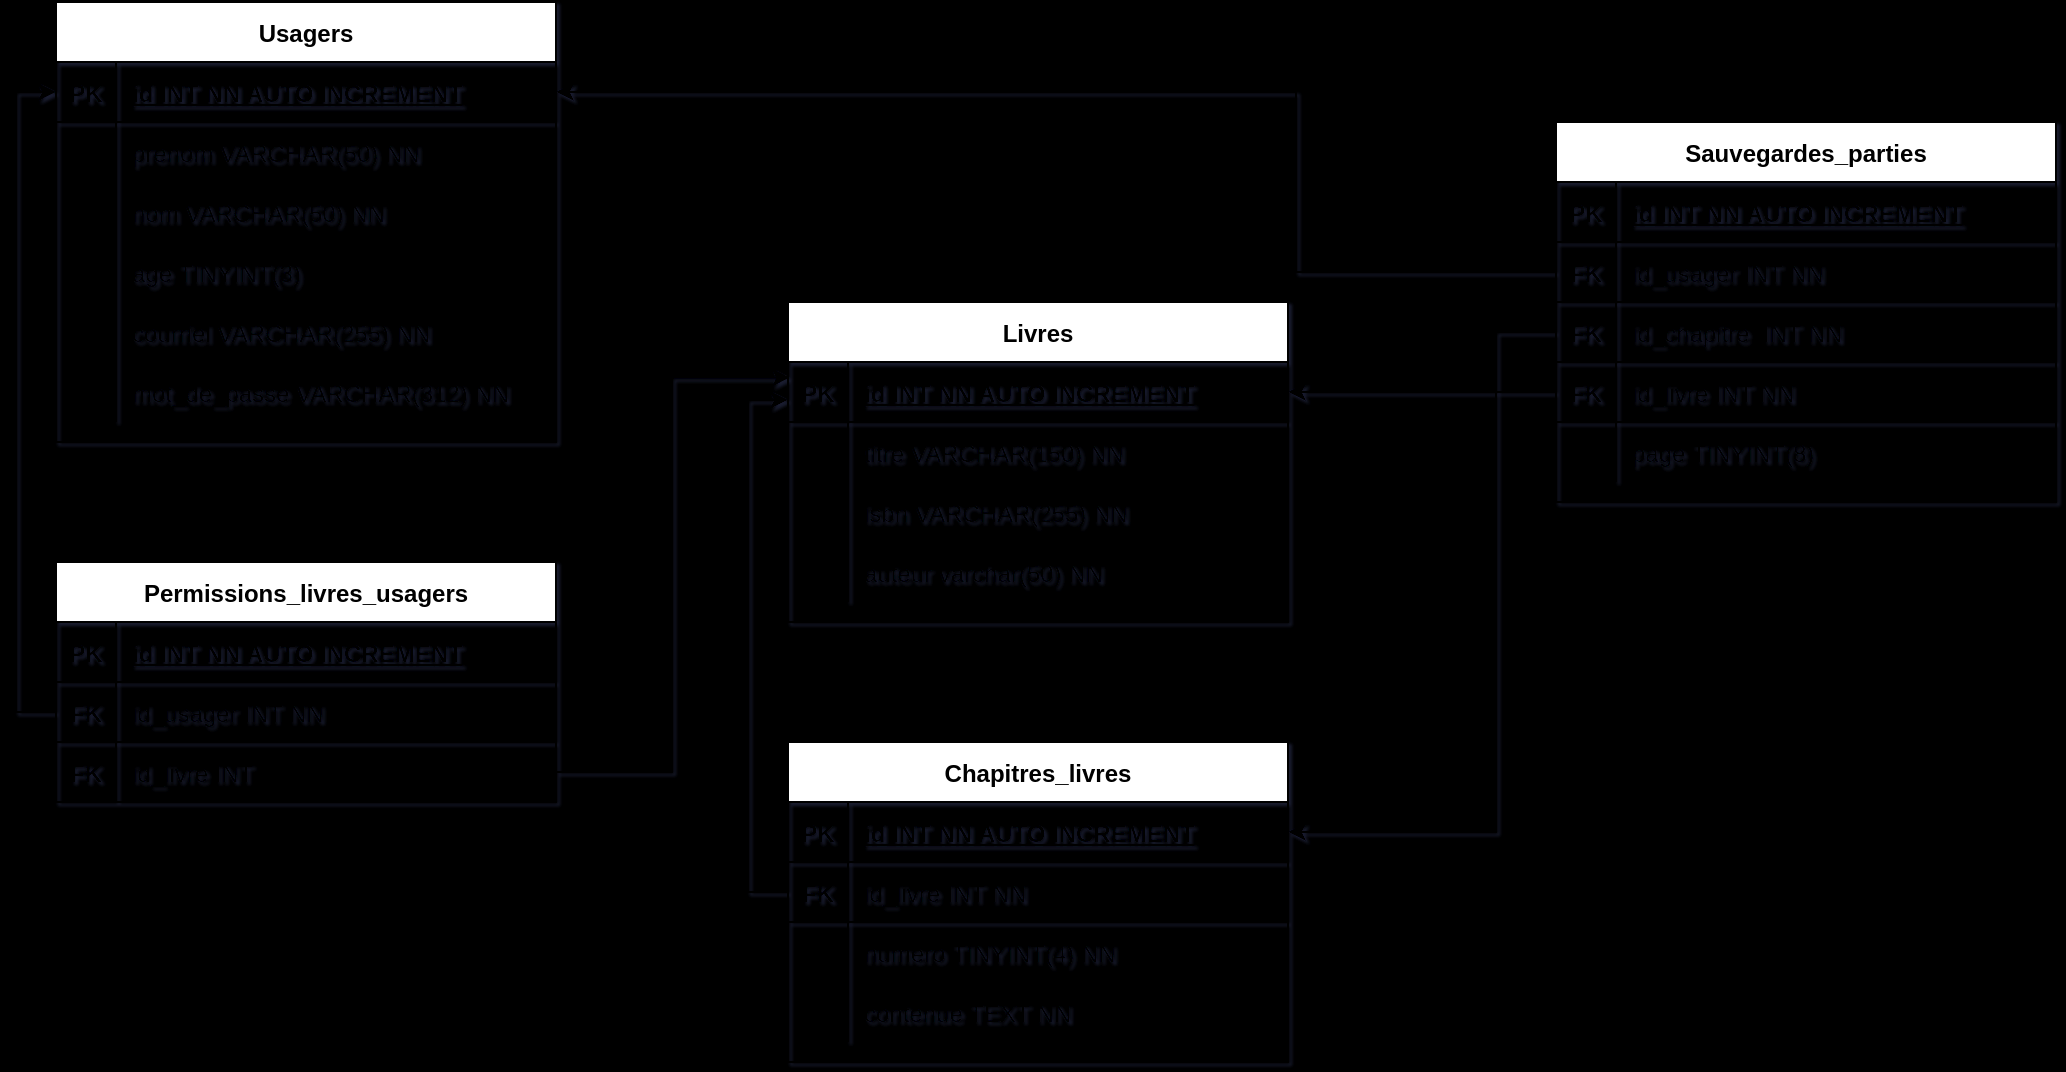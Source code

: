 <mxGraphModel dx="1003" dy="617" grid="0" gridSize="10" guides="1" tooltips="1" connect="1" arrows="1" fold="1" page="1" pageScale="1" pageWidth="1100" pageHeight="850" background="#000000" math="0" shadow="1">
  <root>
    <mxCell id="0" />
    <mxCell id="1" parent="0" />
    <mxCell id="B29HTKChRzMkVLrq_tk1-1" value="Usagers" style="shape=table;startSize=30;container=1;collapsible=1;childLayout=tableLayout;fixedRows=1;rowLines=0;fontStyle=1;align=center;resizeLast=1;" parent="1" vertex="1">
      <mxGeometry x="40" y="40" width="250" height="220" as="geometry" />
    </mxCell>
    <mxCell id="B29HTKChRzMkVLrq_tk1-2" value="" style="shape=partialRectangle;collapsible=0;dropTarget=0;pointerEvents=0;fillColor=none;top=0;left=0;bottom=1;right=0;points=[[0,0.5],[1,0.5]];portConstraint=eastwest;" parent="B29HTKChRzMkVLrq_tk1-1" vertex="1">
      <mxGeometry y="30" width="250" height="30" as="geometry" />
    </mxCell>
    <mxCell id="B29HTKChRzMkVLrq_tk1-3" value="PK" style="shape=partialRectangle;connectable=0;fillColor=none;top=0;left=0;bottom=0;right=0;fontStyle=1;overflow=hidden;" parent="B29HTKChRzMkVLrq_tk1-2" vertex="1">
      <mxGeometry width="30" height="30" as="geometry" />
    </mxCell>
    <mxCell id="B29HTKChRzMkVLrq_tk1-4" value="id INT NN AUTO INCREMENT" style="shape=partialRectangle;connectable=0;fillColor=none;top=0;left=0;bottom=0;right=0;align=left;spacingLeft=6;fontStyle=5;overflow=hidden;" parent="B29HTKChRzMkVLrq_tk1-2" vertex="1">
      <mxGeometry x="30" width="220" height="30" as="geometry" />
    </mxCell>
    <mxCell id="B29HTKChRzMkVLrq_tk1-5" value="" style="shape=partialRectangle;collapsible=0;dropTarget=0;pointerEvents=0;fillColor=none;top=0;left=0;bottom=0;right=0;points=[[0,0.5],[1,0.5]];portConstraint=eastwest;" parent="B29HTKChRzMkVLrq_tk1-1" vertex="1">
      <mxGeometry y="60" width="250" height="30" as="geometry" />
    </mxCell>
    <mxCell id="B29HTKChRzMkVLrq_tk1-6" value="" style="shape=partialRectangle;connectable=0;fillColor=none;top=0;left=0;bottom=0;right=0;editable=1;overflow=hidden;" parent="B29HTKChRzMkVLrq_tk1-5" vertex="1">
      <mxGeometry width="30" height="30" as="geometry" />
    </mxCell>
    <mxCell id="B29HTKChRzMkVLrq_tk1-7" value="prenom VARCHAR(50) NN" style="shape=partialRectangle;connectable=0;fillColor=none;top=0;left=0;bottom=0;right=0;align=left;spacingLeft=6;overflow=hidden;" parent="B29HTKChRzMkVLrq_tk1-5" vertex="1">
      <mxGeometry x="30" width="220" height="30" as="geometry" />
    </mxCell>
    <mxCell id="B29HTKChRzMkVLrq_tk1-8" value="" style="shape=partialRectangle;collapsible=0;dropTarget=0;pointerEvents=0;fillColor=none;top=0;left=0;bottom=0;right=0;points=[[0,0.5],[1,0.5]];portConstraint=eastwest;" parent="B29HTKChRzMkVLrq_tk1-1" vertex="1">
      <mxGeometry y="90" width="250" height="30" as="geometry" />
    </mxCell>
    <mxCell id="B29HTKChRzMkVLrq_tk1-9" value="" style="shape=partialRectangle;connectable=0;fillColor=none;top=0;left=0;bottom=0;right=0;editable=1;overflow=hidden;" parent="B29HTKChRzMkVLrq_tk1-8" vertex="1">
      <mxGeometry width="30" height="30" as="geometry" />
    </mxCell>
    <mxCell id="B29HTKChRzMkVLrq_tk1-10" value="nom VARCHAR(50) NN" style="shape=partialRectangle;connectable=0;fillColor=none;top=0;left=0;bottom=0;right=0;align=left;spacingLeft=6;overflow=hidden;" parent="B29HTKChRzMkVLrq_tk1-8" vertex="1">
      <mxGeometry x="30" width="220" height="30" as="geometry" />
    </mxCell>
    <mxCell id="B29HTKChRzMkVLrq_tk1-11" value="" style="shape=partialRectangle;collapsible=0;dropTarget=0;pointerEvents=0;fillColor=none;top=0;left=0;bottom=0;right=0;points=[[0,0.5],[1,0.5]];portConstraint=eastwest;" parent="B29HTKChRzMkVLrq_tk1-1" vertex="1">
      <mxGeometry y="120" width="250" height="30" as="geometry" />
    </mxCell>
    <mxCell id="B29HTKChRzMkVLrq_tk1-12" value="" style="shape=partialRectangle;connectable=0;fillColor=none;top=0;left=0;bottom=0;right=0;editable=1;overflow=hidden;" parent="B29HTKChRzMkVLrq_tk1-11" vertex="1">
      <mxGeometry width="30" height="30" as="geometry" />
    </mxCell>
    <mxCell id="B29HTKChRzMkVLrq_tk1-13" value="age TINYINT(3)" style="shape=partialRectangle;connectable=0;fillColor=none;top=0;left=0;bottom=0;right=0;align=left;spacingLeft=6;overflow=hidden;" parent="B29HTKChRzMkVLrq_tk1-11" vertex="1">
      <mxGeometry x="30" width="220" height="30" as="geometry" />
    </mxCell>
    <mxCell id="B29HTKChRzMkVLrq_tk1-42" value="" style="shape=partialRectangle;collapsible=0;dropTarget=0;pointerEvents=0;fillColor=none;top=0;left=0;bottom=0;right=0;points=[[0,0.5],[1,0.5]];portConstraint=eastwest;" parent="B29HTKChRzMkVLrq_tk1-1" vertex="1">
      <mxGeometry y="150" width="250" height="30" as="geometry" />
    </mxCell>
    <mxCell id="B29HTKChRzMkVLrq_tk1-43" value="" style="shape=partialRectangle;connectable=0;fillColor=none;top=0;left=0;bottom=0;right=0;editable=1;overflow=hidden;" parent="B29HTKChRzMkVLrq_tk1-42" vertex="1">
      <mxGeometry width="30" height="30" as="geometry" />
    </mxCell>
    <mxCell id="B29HTKChRzMkVLrq_tk1-44" value="courriel VARCHAR(255) NN" style="shape=partialRectangle;connectable=0;fillColor=none;top=0;left=0;bottom=0;right=0;align=left;spacingLeft=6;overflow=hidden;" parent="B29HTKChRzMkVLrq_tk1-42" vertex="1">
      <mxGeometry x="30" width="220" height="30" as="geometry" />
    </mxCell>
    <mxCell id="B29HTKChRzMkVLrq_tk1-45" value="" style="shape=partialRectangle;collapsible=0;dropTarget=0;pointerEvents=0;fillColor=none;top=0;left=0;bottom=0;right=0;points=[[0,0.5],[1,0.5]];portConstraint=eastwest;" parent="B29HTKChRzMkVLrq_tk1-1" vertex="1">
      <mxGeometry y="180" width="250" height="30" as="geometry" />
    </mxCell>
    <mxCell id="B29HTKChRzMkVLrq_tk1-46" value="" style="shape=partialRectangle;connectable=0;fillColor=none;top=0;left=0;bottom=0;right=0;editable=1;overflow=hidden;" parent="B29HTKChRzMkVLrq_tk1-45" vertex="1">
      <mxGeometry width="30" height="30" as="geometry" />
    </mxCell>
    <mxCell id="B29HTKChRzMkVLrq_tk1-47" value="mot_de_passe VARCHAR(312) NN" style="shape=partialRectangle;connectable=0;fillColor=none;top=0;left=0;bottom=0;right=0;align=left;spacingLeft=6;overflow=hidden;" parent="B29HTKChRzMkVLrq_tk1-45" vertex="1">
      <mxGeometry x="30" width="220" height="30" as="geometry" />
    </mxCell>
    <mxCell id="B29HTKChRzMkVLrq_tk1-48" value="Permissions_livres_usagers" style="shape=table;startSize=30;container=1;collapsible=1;childLayout=tableLayout;fixedRows=1;rowLines=0;fontStyle=1;align=center;resizeLast=1;" parent="1" vertex="1">
      <mxGeometry x="40" y="320" width="250" height="120" as="geometry" />
    </mxCell>
    <mxCell id="B29HTKChRzMkVLrq_tk1-49" value="" style="shape=partialRectangle;collapsible=0;dropTarget=0;pointerEvents=0;fillColor=none;top=0;left=0;bottom=1;right=0;points=[[0,0.5],[1,0.5]];portConstraint=eastwest;" parent="B29HTKChRzMkVLrq_tk1-48" vertex="1">
      <mxGeometry y="30" width="250" height="30" as="geometry" />
    </mxCell>
    <mxCell id="B29HTKChRzMkVLrq_tk1-50" value="PK" style="shape=partialRectangle;connectable=0;fillColor=none;top=0;left=0;bottom=0;right=0;fontStyle=1;overflow=hidden;" parent="B29HTKChRzMkVLrq_tk1-49" vertex="1">
      <mxGeometry width="30" height="30" as="geometry" />
    </mxCell>
    <mxCell id="B29HTKChRzMkVLrq_tk1-51" value="id INT NN AUTO INCREMENT" style="shape=partialRectangle;connectable=0;fillColor=none;top=0;left=0;bottom=0;right=0;align=left;spacingLeft=6;fontStyle=5;overflow=hidden;" parent="B29HTKChRzMkVLrq_tk1-49" vertex="1">
      <mxGeometry x="30" width="220" height="30" as="geometry" />
    </mxCell>
    <mxCell id="B29HTKChRzMkVLrq_tk1-67" value="" style="shape=partialRectangle;collapsible=0;dropTarget=0;pointerEvents=0;fillColor=none;top=0;left=0;bottom=1;right=0;points=[[0,0.5],[1,0.5]];portConstraint=eastwest;" parent="B29HTKChRzMkVLrq_tk1-48" vertex="1">
      <mxGeometry y="60" width="250" height="30" as="geometry" />
    </mxCell>
    <mxCell id="B29HTKChRzMkVLrq_tk1-68" value="FK" style="shape=partialRectangle;connectable=0;fillColor=none;top=0;left=0;bottom=0;right=0;fontStyle=1;overflow=hidden;" parent="B29HTKChRzMkVLrq_tk1-67" vertex="1">
      <mxGeometry width="30" height="30" as="geometry" />
    </mxCell>
    <mxCell id="B29HTKChRzMkVLrq_tk1-69" value="id_usager INT NN" style="shape=partialRectangle;connectable=0;fillColor=none;top=0;left=0;bottom=0;right=0;align=left;spacingLeft=6;fontStyle=0;overflow=hidden;" parent="B29HTKChRzMkVLrq_tk1-67" vertex="1">
      <mxGeometry x="30" width="220" height="30" as="geometry" />
    </mxCell>
    <mxCell id="B29HTKChRzMkVLrq_tk1-70" value="" style="shape=partialRectangle;collapsible=0;dropTarget=0;pointerEvents=0;fillColor=none;top=0;left=0;bottom=1;right=0;points=[[0,0.5],[1,0.5]];portConstraint=eastwest;" parent="B29HTKChRzMkVLrq_tk1-48" vertex="1">
      <mxGeometry y="90" width="250" height="30" as="geometry" />
    </mxCell>
    <mxCell id="B29HTKChRzMkVLrq_tk1-71" value="FK" style="shape=partialRectangle;connectable=0;fillColor=none;top=0;left=0;bottom=0;right=0;fontStyle=1;overflow=hidden;" parent="B29HTKChRzMkVLrq_tk1-70" vertex="1">
      <mxGeometry width="30" height="30" as="geometry" />
    </mxCell>
    <mxCell id="B29HTKChRzMkVLrq_tk1-72" value="id_livre INT" style="shape=partialRectangle;connectable=0;fillColor=none;top=0;left=0;bottom=0;right=0;align=left;spacingLeft=6;fontStyle=0;overflow=hidden;" parent="B29HTKChRzMkVLrq_tk1-70" vertex="1">
      <mxGeometry x="30" width="220" height="30" as="geometry" />
    </mxCell>
    <mxCell id="B29HTKChRzMkVLrq_tk1-87" value="Livres" style="shape=table;startSize=30;container=1;collapsible=1;childLayout=tableLayout;fixedRows=1;rowLines=0;fontStyle=1;align=center;resizeLast=1;" parent="1" vertex="1">
      <mxGeometry x="406" y="190" width="250" height="160" as="geometry" />
    </mxCell>
    <mxCell id="B29HTKChRzMkVLrq_tk1-88" value="" style="shape=partialRectangle;collapsible=0;dropTarget=0;pointerEvents=0;fillColor=none;top=0;left=0;bottom=1;right=0;points=[[0,0.5],[1,0.5]];portConstraint=eastwest;" parent="B29HTKChRzMkVLrq_tk1-87" vertex="1">
      <mxGeometry y="30" width="250" height="30" as="geometry" />
    </mxCell>
    <mxCell id="B29HTKChRzMkVLrq_tk1-89" value="PK" style="shape=partialRectangle;connectable=0;fillColor=none;top=0;left=0;bottom=0;right=0;fontStyle=1;overflow=hidden;" parent="B29HTKChRzMkVLrq_tk1-88" vertex="1">
      <mxGeometry width="30" height="30" as="geometry" />
    </mxCell>
    <mxCell id="B29HTKChRzMkVLrq_tk1-90" value="id INT NN AUTO INCREMENT" style="shape=partialRectangle;connectable=0;fillColor=none;top=0;left=0;bottom=0;right=0;align=left;spacingLeft=6;fontStyle=5;overflow=hidden;" parent="B29HTKChRzMkVLrq_tk1-88" vertex="1">
      <mxGeometry x="30" width="220" height="30" as="geometry" />
    </mxCell>
    <mxCell id="B29HTKChRzMkVLrq_tk1-91" value="" style="shape=partialRectangle;collapsible=0;dropTarget=0;pointerEvents=0;fillColor=none;top=0;left=0;bottom=0;right=0;points=[[0,0.5],[1,0.5]];portConstraint=eastwest;" parent="B29HTKChRzMkVLrq_tk1-87" vertex="1">
      <mxGeometry y="60" width="250" height="30" as="geometry" />
    </mxCell>
    <mxCell id="B29HTKChRzMkVLrq_tk1-92" value="" style="shape=partialRectangle;connectable=0;fillColor=none;top=0;left=0;bottom=0;right=0;editable=1;overflow=hidden;" parent="B29HTKChRzMkVLrq_tk1-91" vertex="1">
      <mxGeometry width="30" height="30" as="geometry" />
    </mxCell>
    <mxCell id="B29HTKChRzMkVLrq_tk1-93" value="titre VARCHAR(150) NN" style="shape=partialRectangle;connectable=0;fillColor=none;top=0;left=0;bottom=0;right=0;align=left;spacingLeft=6;overflow=hidden;" parent="B29HTKChRzMkVLrq_tk1-91" vertex="1">
      <mxGeometry x="30" width="220" height="30" as="geometry" />
    </mxCell>
    <mxCell id="B29HTKChRzMkVLrq_tk1-94" value="" style="shape=partialRectangle;collapsible=0;dropTarget=0;pointerEvents=0;fillColor=none;top=0;left=0;bottom=0;right=0;points=[[0,0.5],[1,0.5]];portConstraint=eastwest;" parent="B29HTKChRzMkVLrq_tk1-87" vertex="1">
      <mxGeometry y="90" width="250" height="30" as="geometry" />
    </mxCell>
    <mxCell id="B29HTKChRzMkVLrq_tk1-95" value="" style="shape=partialRectangle;connectable=0;fillColor=none;top=0;left=0;bottom=0;right=0;editable=1;overflow=hidden;" parent="B29HTKChRzMkVLrq_tk1-94" vertex="1">
      <mxGeometry width="30" height="30" as="geometry" />
    </mxCell>
    <mxCell id="B29HTKChRzMkVLrq_tk1-96" value="isbn VARCHAR(255) NN" style="shape=partialRectangle;connectable=0;fillColor=none;top=0;left=0;bottom=0;right=0;align=left;spacingLeft=6;overflow=hidden;" parent="B29HTKChRzMkVLrq_tk1-94" vertex="1">
      <mxGeometry x="30" width="220" height="30" as="geometry" />
    </mxCell>
    <mxCell id="B29HTKChRzMkVLrq_tk1-97" value="" style="shape=partialRectangle;collapsible=0;dropTarget=0;pointerEvents=0;fillColor=none;top=0;left=0;bottom=0;right=0;points=[[0,0.5],[1,0.5]];portConstraint=eastwest;" parent="B29HTKChRzMkVLrq_tk1-87" vertex="1">
      <mxGeometry y="120" width="250" height="30" as="geometry" />
    </mxCell>
    <mxCell id="B29HTKChRzMkVLrq_tk1-98" value="" style="shape=partialRectangle;connectable=0;fillColor=none;top=0;left=0;bottom=0;right=0;editable=1;overflow=hidden;" parent="B29HTKChRzMkVLrq_tk1-97" vertex="1">
      <mxGeometry width="30" height="30" as="geometry" />
    </mxCell>
    <mxCell id="B29HTKChRzMkVLrq_tk1-99" value="auteur varchar(50) NN" style="shape=partialRectangle;connectable=0;fillColor=none;top=0;left=0;bottom=0;right=0;align=left;spacingLeft=6;overflow=hidden;" parent="B29HTKChRzMkVLrq_tk1-97" vertex="1">
      <mxGeometry x="30" width="220" height="30" as="geometry" />
    </mxCell>
    <mxCell id="B29HTKChRzMkVLrq_tk1-106" value="Chapitres_livres" style="shape=table;startSize=30;container=1;collapsible=1;childLayout=tableLayout;fixedRows=1;rowLines=0;fontStyle=1;align=center;resizeLast=1;" parent="1" vertex="1">
      <mxGeometry x="406" y="410" width="250" height="160" as="geometry" />
    </mxCell>
    <mxCell id="B29HTKChRzMkVLrq_tk1-107" value="" style="shape=partialRectangle;collapsible=0;dropTarget=0;pointerEvents=0;fillColor=none;top=0;left=0;bottom=1;right=0;points=[[0,0.5],[1,0.5]];portConstraint=eastwest;" parent="B29HTKChRzMkVLrq_tk1-106" vertex="1">
      <mxGeometry y="30" width="250" height="30" as="geometry" />
    </mxCell>
    <mxCell id="B29HTKChRzMkVLrq_tk1-108" value="PK" style="shape=partialRectangle;connectable=0;fillColor=none;top=0;left=0;bottom=0;right=0;fontStyle=1;overflow=hidden;" parent="B29HTKChRzMkVLrq_tk1-107" vertex="1">
      <mxGeometry width="30" height="30" as="geometry" />
    </mxCell>
    <mxCell id="B29HTKChRzMkVLrq_tk1-109" value="id INT NN AUTO INCREMENT" style="shape=partialRectangle;connectable=0;fillColor=none;top=0;left=0;bottom=0;right=0;align=left;spacingLeft=6;fontStyle=5;overflow=hidden;" parent="B29HTKChRzMkVLrq_tk1-107" vertex="1">
      <mxGeometry x="30" width="220" height="30" as="geometry" />
    </mxCell>
    <mxCell id="B29HTKChRzMkVLrq_tk1-119" value="" style="shape=partialRectangle;collapsible=0;dropTarget=0;pointerEvents=0;fillColor=none;top=0;left=0;bottom=1;right=0;points=[[0,0.5],[1,0.5]];portConstraint=eastwest;" parent="B29HTKChRzMkVLrq_tk1-106" vertex="1">
      <mxGeometry y="60" width="250" height="30" as="geometry" />
    </mxCell>
    <mxCell id="B29HTKChRzMkVLrq_tk1-120" value="FK" style="shape=partialRectangle;connectable=0;fillColor=none;top=0;left=0;bottom=0;right=0;fontStyle=1;overflow=hidden;" parent="B29HTKChRzMkVLrq_tk1-119" vertex="1">
      <mxGeometry width="30" height="30" as="geometry" />
    </mxCell>
    <mxCell id="B29HTKChRzMkVLrq_tk1-121" value="id_livre INT NN" style="shape=partialRectangle;connectable=0;fillColor=none;top=0;left=0;bottom=0;right=0;align=left;spacingLeft=6;fontStyle=0;overflow=hidden;" parent="B29HTKChRzMkVLrq_tk1-119" vertex="1">
      <mxGeometry x="30" width="220" height="30" as="geometry" />
    </mxCell>
    <mxCell id="B29HTKChRzMkVLrq_tk1-110" value="" style="shape=partialRectangle;collapsible=0;dropTarget=0;pointerEvents=0;fillColor=none;top=0;left=0;bottom=0;right=0;points=[[0,0.5],[1,0.5]];portConstraint=eastwest;" parent="B29HTKChRzMkVLrq_tk1-106" vertex="1">
      <mxGeometry y="90" width="250" height="30" as="geometry" />
    </mxCell>
    <mxCell id="B29HTKChRzMkVLrq_tk1-111" value="" style="shape=partialRectangle;connectable=0;fillColor=none;top=0;left=0;bottom=0;right=0;editable=1;overflow=hidden;" parent="B29HTKChRzMkVLrq_tk1-110" vertex="1">
      <mxGeometry width="30" height="30" as="geometry" />
    </mxCell>
    <mxCell id="B29HTKChRzMkVLrq_tk1-112" value="numero TINYINT(4) NN" style="shape=partialRectangle;connectable=0;fillColor=none;top=0;left=0;bottom=0;right=0;align=left;spacingLeft=6;overflow=hidden;" parent="B29HTKChRzMkVLrq_tk1-110" vertex="1">
      <mxGeometry x="30" width="220" height="30" as="geometry" />
    </mxCell>
    <mxCell id="B29HTKChRzMkVLrq_tk1-122" value="" style="shape=partialRectangle;collapsible=0;dropTarget=0;pointerEvents=0;fillColor=none;top=0;left=0;bottom=0;right=0;points=[[0,0.5],[1,0.5]];portConstraint=eastwest;" parent="B29HTKChRzMkVLrq_tk1-106" vertex="1">
      <mxGeometry y="120" width="250" height="30" as="geometry" />
    </mxCell>
    <mxCell id="B29HTKChRzMkVLrq_tk1-123" value="" style="shape=partialRectangle;connectable=0;fillColor=none;top=0;left=0;bottom=0;right=0;editable=1;overflow=hidden;" parent="B29HTKChRzMkVLrq_tk1-122" vertex="1">
      <mxGeometry width="30" height="30" as="geometry" />
    </mxCell>
    <mxCell id="B29HTKChRzMkVLrq_tk1-124" value="contenue TEXT NN" style="shape=partialRectangle;connectable=0;fillColor=none;top=0;left=0;bottom=0;right=0;align=left;spacingLeft=6;overflow=hidden;" parent="B29HTKChRzMkVLrq_tk1-122" vertex="1">
      <mxGeometry x="30" width="220" height="30" as="geometry" />
    </mxCell>
    <mxCell id="B29HTKChRzMkVLrq_tk1-125" value="Sauvegardes_parties" style="shape=table;startSize=30;container=1;collapsible=1;childLayout=tableLayout;fixedRows=1;rowLines=0;fontStyle=1;align=center;resizeLast=1;" parent="1" vertex="1">
      <mxGeometry x="790" y="100" width="250" height="190" as="geometry" />
    </mxCell>
    <mxCell id="B29HTKChRzMkVLrq_tk1-126" value="" style="shape=partialRectangle;collapsible=0;dropTarget=0;pointerEvents=0;fillColor=none;top=0;left=0;bottom=1;right=0;points=[[0,0.5],[1,0.5]];portConstraint=eastwest;" parent="B29HTKChRzMkVLrq_tk1-125" vertex="1">
      <mxGeometry y="30" width="250" height="30" as="geometry" />
    </mxCell>
    <mxCell id="B29HTKChRzMkVLrq_tk1-127" value="PK" style="shape=partialRectangle;connectable=0;fillColor=none;top=0;left=0;bottom=0;right=0;fontStyle=1;overflow=hidden;" parent="B29HTKChRzMkVLrq_tk1-126" vertex="1">
      <mxGeometry width="30" height="30" as="geometry" />
    </mxCell>
    <mxCell id="B29HTKChRzMkVLrq_tk1-128" value="id INT NN AUTO INCREMENT" style="shape=partialRectangle;connectable=0;fillColor=none;top=0;left=0;bottom=0;right=0;align=left;spacingLeft=6;fontStyle=5;overflow=hidden;" parent="B29HTKChRzMkVLrq_tk1-126" vertex="1">
      <mxGeometry x="30" width="220" height="30" as="geometry" />
    </mxCell>
    <mxCell id="B29HTKChRzMkVLrq_tk1-129" value="" style="shape=partialRectangle;collapsible=0;dropTarget=0;pointerEvents=0;fillColor=none;top=0;left=0;bottom=1;right=0;points=[[0,0.5],[1,0.5]];portConstraint=eastwest;" parent="B29HTKChRzMkVLrq_tk1-125" vertex="1">
      <mxGeometry y="60" width="250" height="30" as="geometry" />
    </mxCell>
    <mxCell id="B29HTKChRzMkVLrq_tk1-130" value="FK" style="shape=partialRectangle;connectable=0;fillColor=none;top=0;left=0;bottom=0;right=0;fontStyle=1;overflow=hidden;" parent="B29HTKChRzMkVLrq_tk1-129" vertex="1">
      <mxGeometry width="30" height="30" as="geometry" />
    </mxCell>
    <mxCell id="B29HTKChRzMkVLrq_tk1-131" value="id_usager INT NN" style="shape=partialRectangle;connectable=0;fillColor=none;top=0;left=0;bottom=0;right=0;align=left;spacingLeft=6;fontStyle=0;overflow=hidden;" parent="B29HTKChRzMkVLrq_tk1-129" vertex="1">
      <mxGeometry x="30" width="220" height="30" as="geometry" />
    </mxCell>
    <mxCell id="B29HTKChRzMkVLrq_tk1-138" value="" style="shape=partialRectangle;collapsible=0;dropTarget=0;pointerEvents=0;fillColor=none;top=0;left=0;bottom=1;right=0;points=[[0,0.5],[1,0.5]];portConstraint=eastwest;" parent="B29HTKChRzMkVLrq_tk1-125" vertex="1">
      <mxGeometry y="90" width="250" height="30" as="geometry" />
    </mxCell>
    <mxCell id="B29HTKChRzMkVLrq_tk1-139" value="FK" style="shape=partialRectangle;connectable=0;fillColor=none;top=0;left=0;bottom=0;right=0;fontStyle=1;overflow=hidden;" parent="B29HTKChRzMkVLrq_tk1-138" vertex="1">
      <mxGeometry width="30" height="30" as="geometry" />
    </mxCell>
    <mxCell id="B29HTKChRzMkVLrq_tk1-140" value="id_chapitre  INT NN" style="shape=partialRectangle;connectable=0;fillColor=none;top=0;left=0;bottom=0;right=0;align=left;spacingLeft=6;fontStyle=0;overflow=hidden;" parent="B29HTKChRzMkVLrq_tk1-138" vertex="1">
      <mxGeometry x="30" width="220" height="30" as="geometry" />
    </mxCell>
    <mxCell id="B29HTKChRzMkVLrq_tk1-141" value="" style="shape=partialRectangle;collapsible=0;dropTarget=0;pointerEvents=0;fillColor=none;top=0;left=0;bottom=1;right=0;points=[[0,0.5],[1,0.5]];portConstraint=eastwest;" parent="B29HTKChRzMkVLrq_tk1-125" vertex="1">
      <mxGeometry y="120" width="250" height="30" as="geometry" />
    </mxCell>
    <mxCell id="B29HTKChRzMkVLrq_tk1-142" value="FK" style="shape=partialRectangle;connectable=0;fillColor=none;top=0;left=0;bottom=0;right=0;fontStyle=1;overflow=hidden;" parent="B29HTKChRzMkVLrq_tk1-141" vertex="1">
      <mxGeometry width="30" height="30" as="geometry" />
    </mxCell>
    <mxCell id="B29HTKChRzMkVLrq_tk1-143" value="id_livre INT NN" style="shape=partialRectangle;connectable=0;fillColor=none;top=0;left=0;bottom=0;right=0;align=left;spacingLeft=6;fontStyle=0;overflow=hidden;" parent="B29HTKChRzMkVLrq_tk1-141" vertex="1">
      <mxGeometry x="30" width="220" height="30" as="geometry" />
    </mxCell>
    <mxCell id="B29HTKChRzMkVLrq_tk1-132" value="" style="shape=partialRectangle;collapsible=0;dropTarget=0;pointerEvents=0;fillColor=none;top=0;left=0;bottom=0;right=0;points=[[0,0.5],[1,0.5]];portConstraint=eastwest;" parent="B29HTKChRzMkVLrq_tk1-125" vertex="1">
      <mxGeometry y="150" width="250" height="30" as="geometry" />
    </mxCell>
    <mxCell id="B29HTKChRzMkVLrq_tk1-133" value="" style="shape=partialRectangle;connectable=0;fillColor=none;top=0;left=0;bottom=0;right=0;editable=1;overflow=hidden;" parent="B29HTKChRzMkVLrq_tk1-132" vertex="1">
      <mxGeometry width="30" height="30" as="geometry" />
    </mxCell>
    <mxCell id="B29HTKChRzMkVLrq_tk1-134" value="page TINYINT(8)" style="shape=partialRectangle;connectable=0;fillColor=none;top=0;left=0;bottom=0;right=0;align=left;spacingLeft=6;overflow=hidden;" parent="B29HTKChRzMkVLrq_tk1-132" vertex="1">
      <mxGeometry x="30" width="220" height="30" as="geometry" />
    </mxCell>
    <mxCell id="B29HTKChRzMkVLrq_tk1-144" style="edgeStyle=orthogonalEdgeStyle;rounded=0;orthogonalLoop=1;jettySize=auto;html=1;entryX=1;entryY=0.5;entryDx=0;entryDy=0;" parent="1" source="B29HTKChRzMkVLrq_tk1-129" target="B29HTKChRzMkVLrq_tk1-2" edge="1">
      <mxGeometry relative="1" as="geometry">
        <Array as="points">
          <mxPoint x="660" y="175" />
          <mxPoint x="660" y="85" />
        </Array>
      </mxGeometry>
    </mxCell>
    <mxCell id="B29HTKChRzMkVLrq_tk1-146" style="edgeStyle=orthogonalEdgeStyle;rounded=0;orthogonalLoop=1;jettySize=auto;html=1;entryX=1;entryY=0.5;entryDx=0;entryDy=0;" parent="1" source="B29HTKChRzMkVLrq_tk1-138" target="B29HTKChRzMkVLrq_tk1-107" edge="1">
      <mxGeometry relative="1" as="geometry">
        <Array as="points">
          <mxPoint x="760" y="205" />
          <mxPoint x="760" y="455" />
        </Array>
      </mxGeometry>
    </mxCell>
    <mxCell id="B29HTKChRzMkVLrq_tk1-147" style="edgeStyle=orthogonalEdgeStyle;rounded=0;orthogonalLoop=1;jettySize=auto;html=1;exitX=0;exitY=0.5;exitDx=0;exitDy=0;" parent="1" source="B29HTKChRzMkVLrq_tk1-141" target="B29HTKChRzMkVLrq_tk1-88" edge="1">
      <mxGeometry relative="1" as="geometry" />
    </mxCell>
    <mxCell id="B29HTKChRzMkVLrq_tk1-148" style="edgeStyle=orthogonalEdgeStyle;rounded=0;orthogonalLoop=1;jettySize=auto;html=1;entryX=0;entryY=0.633;entryDx=0;entryDy=0;entryPerimeter=0;" parent="1" source="B29HTKChRzMkVLrq_tk1-119" target="B29HTKChRzMkVLrq_tk1-88" edge="1">
      <mxGeometry relative="1" as="geometry" />
    </mxCell>
    <mxCell id="B29HTKChRzMkVLrq_tk1-149" style="edgeStyle=orthogonalEdgeStyle;rounded=0;orthogonalLoop=1;jettySize=auto;html=1;exitX=0;exitY=0.5;exitDx=0;exitDy=0;entryX=0;entryY=0.5;entryDx=0;entryDy=0;" parent="1" source="B29HTKChRzMkVLrq_tk1-67" target="B29HTKChRzMkVLrq_tk1-2" edge="1">
      <mxGeometry relative="1" as="geometry" />
    </mxCell>
    <mxCell id="B29HTKChRzMkVLrq_tk1-150" style="edgeStyle=orthogonalEdgeStyle;rounded=0;orthogonalLoop=1;jettySize=auto;html=1;exitX=1;exitY=0.5;exitDx=0;exitDy=0;entryX=0.004;entryY=0.261;entryDx=0;entryDy=0;entryPerimeter=0;" parent="1" source="B29HTKChRzMkVLrq_tk1-70" target="B29HTKChRzMkVLrq_tk1-88" edge="1">
      <mxGeometry relative="1" as="geometry" />
    </mxCell>
  </root>
</mxGraphModel>
